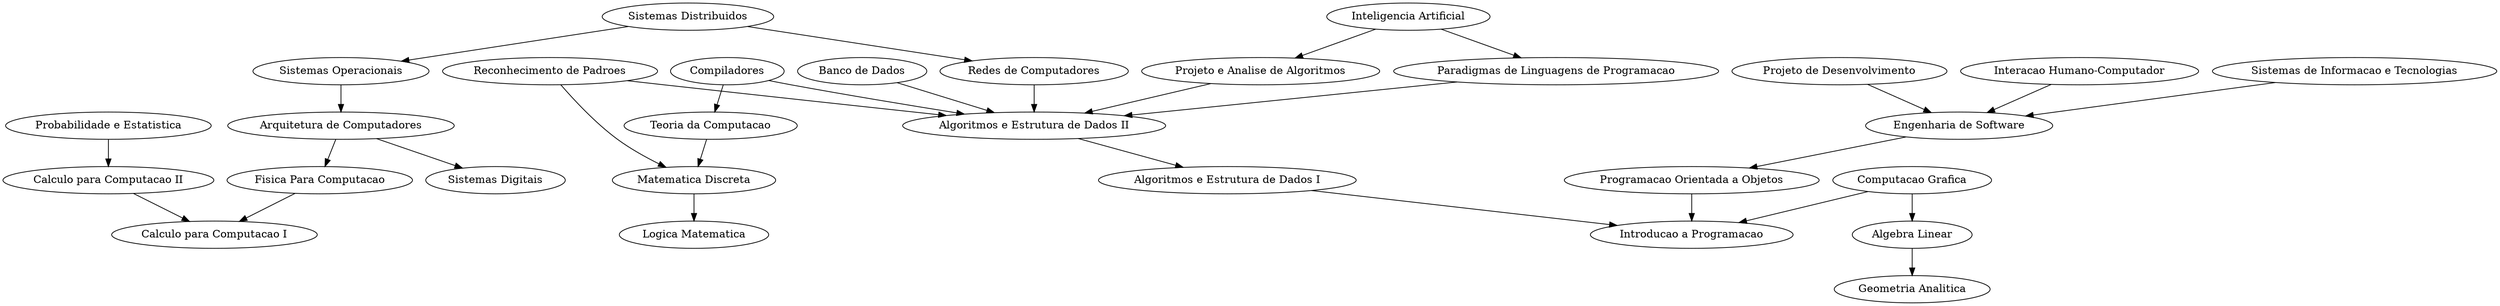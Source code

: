 digraph {
	"Calculo para Computacao II"-> "Calculo para Computacao I" ;
	"Fisica Para Computacao"-> "Calculo para Computacao I" ;
	"Algebra Linear"-> "Geometria Analitica" ;
	"Algoritmos e Estrutura de Dados I"-> "Introducao a Programacao" ;
	"Programacao Orientada a Objetos"-> "Introducao a Programacao" ;
	"Probabilidade e Estatistica"-> "Calculo para Computacao II" ;
	"Matematica Discreta"-> "Logica Matematica" ;
	"Algoritmos e Estrutura de Dados II"-> "Algoritmos e Estrutura de Dados I" ;
	"Arquitetura de Computadores"-> "Fisica Para Computacao" ;
	"Arquitetura de Computadores"-> "Sistemas Digitais" ;
	"Projeto e Analise de Algoritmos"-> "Algoritmos e Estrutura de Dados II" ;
	"Engenharia de Software"-> "Programacao Orientada a Objetos" ;
	"Paradigmas de Linguagens de Programacao"-> "Algoritmos e Estrutura de Dados II" ;
	"Banco de Dados"-> "Algoritmos e Estrutura de Dados II" ;
	"Sistemas de Informacao e Tecnologias"-> "Engenharia de Software" ;
	"Sistemas Operacionais"-> "Arquitetura de Computadores" ;
	"Inteligencia Artificial"-> "Projeto e Analise de Algoritmos" ;
	"Inteligencia Artificial"-> "Paradigmas de Linguagens de Programacao" ;
	"Teoria da Computacao"-> "Matematica Discreta" ;
	"Redes de Computadores"-> "Algoritmos e Estrutura de Dados II" ;
	"Computacao Grafica"-> "Introducao a Programacao" ;
	"Computacao Grafica"-> "Algebra Linear" ;
	"Compiladores"-> "Algoritmos e Estrutura de Dados II" ;
	"Compiladores"-> "Teoria da Computacao" ;
	"Reconhecimento de Padroes"-> "Matematica Discreta" ;
	"Reconhecimento de Padroes"-> "Algoritmos e Estrutura de Dados II" ;
	"Sistemas Distribuidos"-> "Sistemas Operacionais" ;
	"Sistemas Distribuidos"-> "Redes de Computadores" ;
	"Projeto de Desenvolvimento"-> "Engenharia de Software" ;
	"Interacao Humano-Computador"-> "Engenharia de Software" ;
}
